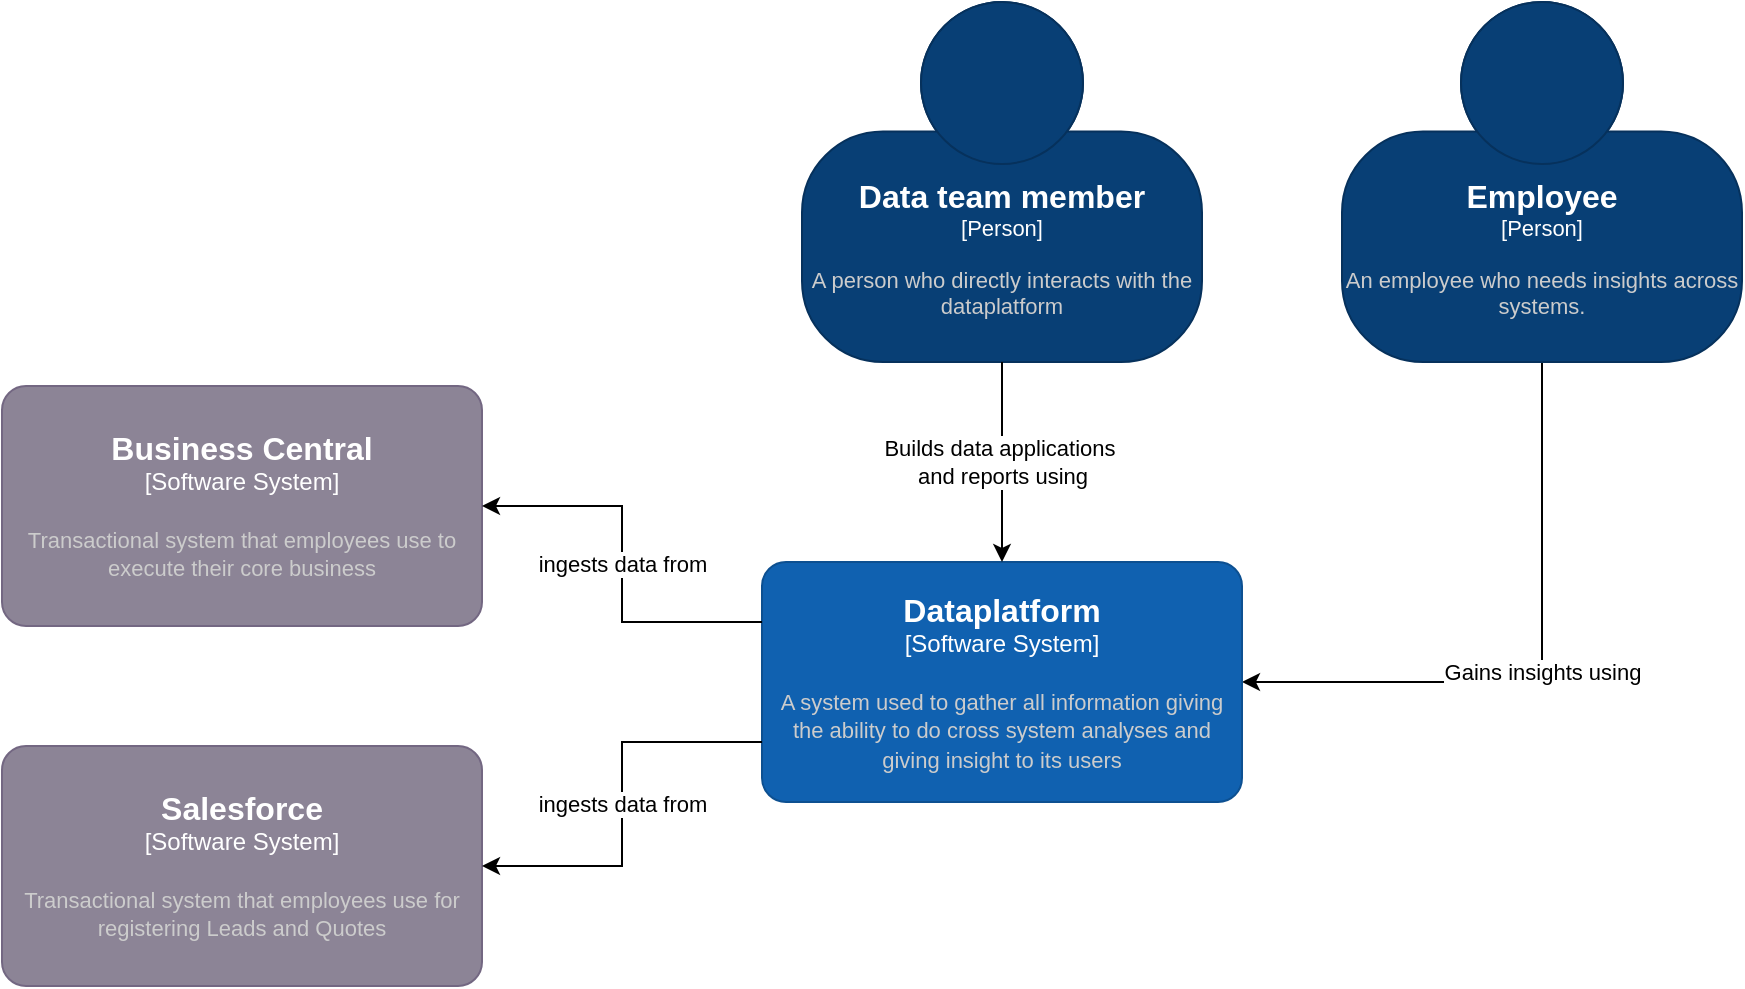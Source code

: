<mxfile version="24.1.0" type="device" pages="3">
  <diagram name="1. System Context" id="82afhkPrAhavD8Htn9-Q">
    <mxGraphModel dx="3335" dy="1220" grid="0" gridSize="10" guides="1" tooltips="1" connect="1" arrows="1" fold="1" page="0" pageScale="1" pageWidth="1654" pageHeight="1169" math="0" shadow="0">
      <root>
        <mxCell id="3xithpPBuJb80G8rI0go-0" />
        <mxCell id="3xithpPBuJb80G8rI0go-1" parent="3xithpPBuJb80G8rI0go-0" />
        <object placeholders="1" c4Name="Data team member" c4Type="Person" c4Description="A person who directly interacts with the dataplatform" label="&lt;font style=&quot;font-size: 16px&quot;&gt;&lt;b&gt;%c4Name%&lt;/b&gt;&lt;/font&gt;&lt;div&gt;[%c4Type%]&lt;/div&gt;&lt;br&gt;&lt;div&gt;&lt;font style=&quot;font-size: 11px&quot;&gt;&lt;font color=&quot;#cccccc&quot;&gt;%c4Description%&lt;/font&gt;&lt;/div&gt;" id="pjgx-k53WX-FJ5VqhzWa-0">
          <mxCell style="html=1;fontSize=11;dashed=0;whiteSpace=wrap;fillColor=#083F75;strokeColor=#06315C;fontColor=#ffffff;shape=mxgraph.c4.person2;align=center;metaEdit=1;points=[[0.5,0,0],[1,0.5,0],[1,0.75,0],[0.75,1,0],[0.5,1,0],[0.25,1,0],[0,0.75,0],[0,0.5,0]];resizable=0;" parent="3xithpPBuJb80G8rI0go-1" vertex="1">
            <mxGeometry x="-810" y="-60" width="200" height="180" as="geometry" />
          </mxCell>
        </object>
        <mxCell id="pjgx-k53WX-FJ5VqhzWa-6" value="Gains insights using" style="edgeStyle=orthogonalEdgeStyle;rounded=0;orthogonalLoop=1;jettySize=auto;html=1;exitX=0.5;exitY=1;exitDx=0;exitDy=0;exitPerimeter=0;entryX=1;entryY=0.5;entryDx=0;entryDy=0;entryPerimeter=0;" parent="3xithpPBuJb80G8rI0go-1" source="pjgx-k53WX-FJ5VqhzWa-1" target="pjgx-k53WX-FJ5VqhzWa-2" edge="1">
          <mxGeometry relative="1" as="geometry">
            <mxPoint x="-300" y="220" as="targetPoint" />
          </mxGeometry>
        </mxCell>
        <object placeholders="1" c4Name="Employee" c4Type="Person" c4Description="An employee who needs insights across systems." label="&lt;font style=&quot;font-size: 16px&quot;&gt;&lt;b&gt;%c4Name%&lt;/b&gt;&lt;/font&gt;&lt;div&gt;[%c4Type%]&lt;/div&gt;&lt;br&gt;&lt;div&gt;&lt;font style=&quot;font-size: 11px&quot;&gt;&lt;font color=&quot;#cccccc&quot;&gt;%c4Description%&lt;/font&gt;&lt;/div&gt;" id="pjgx-k53WX-FJ5VqhzWa-1">
          <mxCell style="html=1;fontSize=11;dashed=0;whiteSpace=wrap;fillColor=#083F75;strokeColor=#06315C;fontColor=#ffffff;shape=mxgraph.c4.person2;align=center;metaEdit=1;points=[[0.5,0,0],[1,0.5,0],[1,0.75,0],[0.75,1,0],[0.5,1,0],[0.25,1,0],[0,0.75,0],[0,0.5,0]];resizable=0;" parent="3xithpPBuJb80G8rI0go-1" vertex="1">
            <mxGeometry x="-540" y="-60" width="200" height="180" as="geometry" />
          </mxCell>
        </object>
        <object placeholders="1" c4Name="Dataplatform" c4Type="Software System" c4Description="A system used to gather all information giving the ability to do cross system analyses and giving insight to its users" label="&lt;font style=&quot;font-size: 16px&quot;&gt;&lt;b&gt;%c4Name%&lt;/b&gt;&lt;/font&gt;&lt;div&gt;[%c4Type%]&lt;/div&gt;&lt;br&gt;&lt;div&gt;&lt;font style=&quot;font-size: 11px&quot;&gt;&lt;font color=&quot;#cccccc&quot;&gt;%c4Description%&lt;/font&gt;&lt;/div&gt;" link="data:page/id,b_8zdRo-_9oorVSuRyvx" id="pjgx-k53WX-FJ5VqhzWa-2">
          <mxCell style="rounded=1;whiteSpace=wrap;html=1;labelBackgroundColor=none;fillColor=#1061B0;fontColor=#ffffff;align=center;arcSize=10;strokeColor=#0D5091;metaEdit=1;resizable=0;points=[[0.25,0,0],[0.5,0,0],[0.75,0,0],[1,0.25,0],[1,0.5,0],[1,0.75,0],[0.75,1,0],[0.5,1,0],[0.25,1,0],[0,0.75,0],[0,0.5,0],[0,0.25,0]];" parent="3xithpPBuJb80G8rI0go-1" vertex="1">
            <mxGeometry x="-830" y="220" width="240" height="120" as="geometry" />
          </mxCell>
        </object>
        <mxCell id="pjgx-k53WX-FJ5VqhzWa-3" value="Builds data applications&amp;nbsp;&lt;div&gt;and reports using&lt;/div&gt;" style="edgeStyle=orthogonalEdgeStyle;rounded=0;orthogonalLoop=1;jettySize=auto;html=1;exitX=0.5;exitY=1;exitDx=0;exitDy=0;exitPerimeter=0;entryX=0.5;entryY=0;entryDx=0;entryDy=0;entryPerimeter=0;" parent="3xithpPBuJb80G8rI0go-1" source="pjgx-k53WX-FJ5VqhzWa-0" target="pjgx-k53WX-FJ5VqhzWa-2" edge="1">
          <mxGeometry relative="1" as="geometry" />
        </mxCell>
        <object placeholders="1" c4Name="Business Central" c4Type="Software System" c4Description="Transactional system that employees use to execute their core business" label="&lt;font style=&quot;font-size: 16px&quot;&gt;&lt;b&gt;%c4Name%&lt;/b&gt;&lt;/font&gt;&lt;div&gt;[%c4Type%]&lt;/div&gt;&lt;br&gt;&lt;div&gt;&lt;font style=&quot;font-size: 11px&quot;&gt;&lt;font color=&quot;#cccccc&quot;&gt;%c4Description%&lt;/font&gt;&lt;/div&gt;" id="pjgx-k53WX-FJ5VqhzWa-10">
          <mxCell style="rounded=1;whiteSpace=wrap;html=1;labelBackgroundColor=none;fillColor=#8C8496;fontColor=#ffffff;align=center;arcSize=10;strokeColor=#736782;metaEdit=1;resizable=0;points=[[0.25,0,0],[0.5,0,0],[0.75,0,0],[1,0.25,0],[1,0.5,0],[1,0.75,0],[0.75,1,0],[0.5,1,0],[0.25,1,0],[0,0.75,0],[0,0.5,0],[0,0.25,0]];" parent="3xithpPBuJb80G8rI0go-1" vertex="1">
            <mxGeometry x="-1210" y="132" width="240" height="120" as="geometry" />
          </mxCell>
        </object>
        <mxCell id="pjgx-k53WX-FJ5VqhzWa-11" value="ingests data from" style="edgeStyle=orthogonalEdgeStyle;rounded=0;orthogonalLoop=1;jettySize=auto;html=1;exitX=0;exitY=0.25;exitDx=0;exitDy=0;exitPerimeter=0;entryX=1;entryY=0.5;entryDx=0;entryDy=0;entryPerimeter=0;" parent="3xithpPBuJb80G8rI0go-1" source="pjgx-k53WX-FJ5VqhzWa-2" target="pjgx-k53WX-FJ5VqhzWa-10" edge="1">
          <mxGeometry relative="1" as="geometry" />
        </mxCell>
        <object placeholders="1" c4Name="Salesforce" c4Type="Software System" c4Description="Transactional system that employees use for registering Leads and Quotes" label="&lt;font style=&quot;font-size: 16px&quot;&gt;&lt;b&gt;%c4Name%&lt;/b&gt;&lt;/font&gt;&lt;div&gt;[%c4Type%]&lt;/div&gt;&lt;br&gt;&lt;div&gt;&lt;font style=&quot;font-size: 11px&quot;&gt;&lt;font color=&quot;#cccccc&quot;&gt;%c4Description%&lt;/font&gt;&lt;/div&gt;" id="pjgx-k53WX-FJ5VqhzWa-12">
          <mxCell style="rounded=1;whiteSpace=wrap;html=1;labelBackgroundColor=none;fillColor=#8C8496;fontColor=#ffffff;align=center;arcSize=10;strokeColor=#736782;metaEdit=1;resizable=0;points=[[0.25,0,0],[0.5,0,0],[0.75,0,0],[1,0.25,0],[1,0.5,0],[1,0.75,0],[0.75,1,0],[0.5,1,0],[0.25,1,0],[0,0.75,0],[0,0.5,0],[0,0.25,0]];" parent="3xithpPBuJb80G8rI0go-1" vertex="1">
            <mxGeometry x="-1210" y="312" width="240" height="120" as="geometry" />
          </mxCell>
        </object>
        <mxCell id="pjgx-k53WX-FJ5VqhzWa-13" value="ingests data from" style="edgeStyle=orthogonalEdgeStyle;rounded=0;orthogonalLoop=1;jettySize=auto;html=1;exitX=0;exitY=0.75;exitDx=0;exitDy=0;exitPerimeter=0;entryX=1;entryY=0.5;entryDx=0;entryDy=0;entryPerimeter=0;" parent="3xithpPBuJb80G8rI0go-1" source="pjgx-k53WX-FJ5VqhzWa-2" target="pjgx-k53WX-FJ5VqhzWa-12" edge="1">
          <mxGeometry relative="1" as="geometry" />
        </mxCell>
      </root>
    </mxGraphModel>
  </diagram>
  <diagram id="b_8zdRo-_9oorVSuRyvx" name="1.1 Dataplatform">
    <mxGraphModel dx="3335" dy="1220" grid="0" gridSize="10" guides="1" tooltips="1" connect="1" arrows="1" fold="1" page="0" pageScale="1" pageWidth="850" pageHeight="1100" math="0" shadow="0">
      <root>
        <mxCell id="0" />
        <mxCell id="1" parent="0" />
        <object placeholders="1" c4Name="Data team member" c4Type="Person" c4Description="A person who directly interacts with the dataplatform" label="&lt;font style=&quot;font-size: 16px&quot;&gt;&lt;b&gt;%c4Name%&lt;/b&gt;&lt;/font&gt;&lt;div&gt;[%c4Type%]&lt;/div&gt;&lt;br&gt;&lt;div&gt;&lt;font style=&quot;font-size: 11px&quot;&gt;&lt;font color=&quot;#cccccc&quot;&gt;%c4Description%&lt;/font&gt;&lt;/div&gt;" id="UjVb8suqpX38vf0KlMQp-1">
          <mxCell style="html=1;fontSize=11;dashed=0;whiteSpace=wrap;fillColor=#083F75;strokeColor=#06315C;fontColor=#ffffff;shape=mxgraph.c4.person2;align=center;metaEdit=1;points=[[0.5,0,0],[1,0.5,0],[1,0.75,0],[0.75,1,0],[0.5,1,0],[0.25,1,0],[0,0.75,0],[0,0.5,0]];resizable=0;" parent="1" vertex="1">
            <mxGeometry x="-804" y="-287" width="200" height="180" as="geometry" />
          </mxCell>
        </object>
        <mxCell id="UjVb8suqpX38vf0KlMQp-2" value="Gains insights using" style="edgeStyle=orthogonalEdgeStyle;rounded=0;orthogonalLoop=1;jettySize=auto;html=1;exitX=0.5;exitY=1;exitDx=0;exitDy=0;exitPerimeter=0;" parent="1" source="UjVb8suqpX38vf0KlMQp-3" target="UjVb8suqpX38vf0KlMQp-6" edge="1">
          <mxGeometry relative="1" as="geometry" />
        </mxCell>
        <object placeholders="1" c4Name="Employee" c4Type="Person" c4Description="An employee of who needs insight across systems." label="&lt;font style=&quot;font-size: 16px&quot;&gt;&lt;b&gt;%c4Name%&lt;/b&gt;&lt;/font&gt;&lt;div&gt;[%c4Type%]&lt;/div&gt;&lt;br&gt;&lt;div&gt;&lt;font style=&quot;font-size: 11px&quot;&gt;&lt;font color=&quot;#cccccc&quot;&gt;%c4Description%&lt;/font&gt;&lt;/div&gt;" id="UjVb8suqpX38vf0KlMQp-3">
          <mxCell style="html=1;fontSize=11;dashed=0;whiteSpace=wrap;fillColor=#083F75;strokeColor=#06315C;fontColor=#ffffff;shape=mxgraph.c4.person2;align=center;metaEdit=1;points=[[0.5,0,0],[1,0.5,0],[1,0.75,0],[0.75,1,0],[0.5,1,0],[0.25,1,0],[0,0.75,0],[0,0.5,0]];resizable=0;" parent="1" vertex="1">
            <mxGeometry x="-394" y="-287" width="200" height="180" as="geometry" />
          </mxCell>
        </object>
        <object placeholders="1" c4Name="Azure Databricks" c4Type="Azure Service" c4Description="Stores all information from all different systems" label="&lt;font style=&quot;font-size: 16px&quot;&gt;&lt;b&gt;%c4Name%&lt;/b&gt;&lt;/font&gt;&lt;div&gt;[%c4Type%]&lt;/div&gt;&lt;br&gt;&lt;div&gt;&lt;font style=&quot;font-size: 11px&quot;&gt;&lt;font color=&quot;#cccccc&quot;&gt;%c4Description%&lt;/font&gt;&lt;/div&gt;" link="data:page/id,8fPcwAhXOKLgubEtsbBD" id="UjVb8suqpX38vf0KlMQp-4">
          <mxCell style="rounded=1;whiteSpace=wrap;html=1;labelBackgroundColor=none;fillColor=#1061B0;fontColor=#ffffff;align=center;arcSize=10;strokeColor=#0D5091;metaEdit=1;resizable=0;points=[[0.25,0,0],[0.5,0,0],[0.75,0,0],[1,0.25,0],[1,0.5,0],[1,0.75,0],[0.75,1,0],[0.5,1,0],[0.25,1,0],[0,0.75,0],[0,0.5,0],[0,0.25,0]];" parent="1" vertex="1">
            <mxGeometry x="-824" y="-7" width="240" height="120" as="geometry" />
          </mxCell>
        </object>
        <mxCell id="UjVb8suqpX38vf0KlMQp-5" value="Builds data applications&amp;nbsp;&lt;div&gt;and reports using&lt;/div&gt;" style="edgeStyle=orthogonalEdgeStyle;rounded=0;orthogonalLoop=1;jettySize=auto;html=1;exitX=0.5;exitY=1;exitDx=0;exitDy=0;exitPerimeter=0;entryX=0.5;entryY=0;entryDx=0;entryDy=0;entryPerimeter=0;" parent="1" source="UjVb8suqpX38vf0KlMQp-1" target="UjVb8suqpX38vf0KlMQp-4" edge="1">
          <mxGeometry relative="1" as="geometry" />
        </mxCell>
        <object placeholders="1" c4Name="Power BI Service" c4Type="Azure Service" c4Description="Allowes employees to view reports" label="&lt;font style=&quot;font-size: 16px&quot;&gt;&lt;b&gt;%c4Name%&lt;/b&gt;&lt;/font&gt;&lt;div&gt;[%c4Type%]&lt;/div&gt;&lt;br&gt;&lt;div&gt;&lt;font style=&quot;font-size: 11px&quot;&gt;&lt;font color=&quot;#cccccc&quot;&gt;%c4Description%&lt;/font&gt;&lt;/div&gt;" id="UjVb8suqpX38vf0KlMQp-6">
          <mxCell style="rounded=1;whiteSpace=wrap;html=1;labelBackgroundColor=none;fillColor=#1061B0;fontColor=#ffffff;align=center;arcSize=10;strokeColor=#0D5091;metaEdit=1;resizable=0;points=[[0.25,0,0],[0.5,0,0],[0.75,0,0],[1,0.25,0],[1,0.5,0],[1,0.75,0],[0.75,1,0],[0.5,1,0],[0.25,1,0],[0,0.75,0],[0,0.5,0],[0,0.25,0]];verticalAlign=middle;fontFamily=Helvetica;fontSize=12;" parent="1" vertex="1">
            <mxGeometry x="-414" y="-7" width="240" height="120" as="geometry" />
          </mxCell>
        </object>
        <mxCell id="UjVb8suqpX38vf0KlMQp-7" value="fetches data from" style="edgeStyle=orthogonalEdgeStyle;rounded=0;orthogonalLoop=1;jettySize=auto;html=1;exitX=0;exitY=0.5;exitDx=0;exitDy=0;exitPerimeter=0;entryX=1;entryY=0.5;entryDx=0;entryDy=0;entryPerimeter=0;" parent="1" source="UjVb8suqpX38vf0KlMQp-6" target="UjVb8suqpX38vf0KlMQp-4" edge="1">
          <mxGeometry relative="1" as="geometry" />
        </mxCell>
        <mxCell id="UjVb8suqpX38vf0KlMQp-9" value="data is stored in" style="edgeStyle=orthogonalEdgeStyle;rounded=0;orthogonalLoop=1;jettySize=auto;html=1;exitX=0.5;exitY=1;exitDx=0;exitDy=0;exitPerimeter=0;entryX=0.5;entryY=0;entryDx=0;entryDy=0;entryPerimeter=0;" parent="1" source="UjVb8suqpX38vf0KlMQp-4" edge="1">
          <mxGeometry relative="1" as="geometry">
            <mxPoint x="-704" y="203" as="targetPoint" />
          </mxGeometry>
        </mxCell>
        <object placeholders="1" c4Name="4PS" c4Type="Software System" c4Description="Transactional system that employees use to execute their core business" label="&lt;font style=&quot;font-size: 16px&quot;&gt;&lt;b&gt;%c4Name%&lt;/b&gt;&lt;/font&gt;&lt;div&gt;[%c4Type%]&lt;/div&gt;&lt;br&gt;&lt;div&gt;&lt;font style=&quot;font-size: 11px&quot;&gt;&lt;font color=&quot;#cccccc&quot;&gt;%c4Description%&lt;/font&gt;&lt;/div&gt;" id="UjVb8suqpX38vf0KlMQp-10">
          <mxCell style="rounded=1;whiteSpace=wrap;html=1;labelBackgroundColor=none;fillColor=#8C8496;fontColor=#ffffff;align=center;arcSize=10;strokeColor=#736782;metaEdit=1;resizable=0;points=[[0.25,0,0],[0.5,0,0],[0.75,0,0],[1,0.25,0],[1,0.5,0],[1,0.75,0],[0.75,1,0],[0.5,1,0],[0.25,1,0],[0,0.75,0],[0,0.5,0],[0,0.25,0]];" parent="1" vertex="1">
            <mxGeometry x="-1204" y="-95" width="240" height="120" as="geometry" />
          </mxCell>
        </object>
        <mxCell id="UjVb8suqpX38vf0KlMQp-11" value="ingests data from" style="edgeStyle=orthogonalEdgeStyle;rounded=0;orthogonalLoop=1;jettySize=auto;html=1;exitX=0;exitY=0.25;exitDx=0;exitDy=0;exitPerimeter=0;entryX=1;entryY=0.5;entryDx=0;entryDy=0;entryPerimeter=0;" parent="1" source="UjVb8suqpX38vf0KlMQp-4" target="UjVb8suqpX38vf0KlMQp-10" edge="1">
          <mxGeometry relative="1" as="geometry" />
        </mxCell>
        <object placeholders="1" c4Name="Clixz" c4Type="Software System" c4Description="Transactional system that employees use for registering leads and quotes" label="&lt;font style=&quot;font-size: 16px&quot;&gt;&lt;b&gt;%c4Name%&lt;/b&gt;&lt;/font&gt;&lt;div&gt;[%c4Type%]&lt;/div&gt;&lt;br&gt;&lt;div&gt;&lt;font style=&quot;font-size: 11px&quot;&gt;&lt;font color=&quot;#cccccc&quot;&gt;%c4Description%&lt;/font&gt;&lt;/div&gt;" id="UjVb8suqpX38vf0KlMQp-12">
          <mxCell style="rounded=1;whiteSpace=wrap;html=1;labelBackgroundColor=none;fillColor=#8C8496;fontColor=#ffffff;align=center;arcSize=10;strokeColor=#736782;metaEdit=1;resizable=0;points=[[0.25,0,0],[0.5,0,0],[0.75,0,0],[1,0.25,0],[1,0.5,0],[1,0.75,0],[0.75,1,0],[0.5,1,0],[0.25,1,0],[0,0.75,0],[0,0.5,0],[0,0.25,0]];" parent="1" vertex="1">
            <mxGeometry x="-1204" y="85" width="240" height="120" as="geometry" />
          </mxCell>
        </object>
        <mxCell id="UjVb8suqpX38vf0KlMQp-13" value="ingests data from" style="edgeStyle=orthogonalEdgeStyle;rounded=0;orthogonalLoop=1;jettySize=auto;html=1;exitX=0;exitY=0.75;exitDx=0;exitDy=0;exitPerimeter=0;entryX=1;entryY=0.5;entryDx=0;entryDy=0;entryPerimeter=0;" parent="1" source="UjVb8suqpX38vf0KlMQp-4" target="UjVb8suqpX38vf0KlMQp-12" edge="1">
          <mxGeometry relative="1" as="geometry" />
        </mxCell>
        <object placeholders="1" c4Name="Dataplatform" c4Type="SystemScopeBoundary" c4Application="Software System" label="&lt;font style=&quot;font-size: 16px&quot;&gt;&lt;b&gt;&lt;div style=&quot;text-align: left&quot;&gt;%c4Name%&lt;/div&gt;&lt;/b&gt;&lt;/font&gt;&lt;div style=&quot;text-align: left&quot;&gt;[%c4Application%]&lt;/div&gt;" id="XGxM8EFX-uFvKjaOF85T-1">
          <mxCell style="rounded=1;fontSize=11;whiteSpace=wrap;html=1;dashed=1;arcSize=20;fillColor=none;strokeColor=#666666;fontColor=#333333;labelBackgroundColor=none;align=left;verticalAlign=bottom;labelBorderColor=none;spacingTop=0;spacing=10;dashPattern=8 4;metaEdit=1;rotatable=0;perimeter=rectanglePerimeter;noLabel=0;labelPadding=0;allowArrows=0;connectable=0;expand=0;recursiveResize=0;editable=1;pointerEvents=0;absoluteArcSize=1;points=[[0.25,0,0],[0.5,0,0],[0.75,0,0],[1,0.25,0],[1,0.5,0],[1,0.75,0],[0.75,1,0],[0.5,1,0],[0.25,1,0],[0,0.75,0],[0,0.5,0],[0,0.25,0]];" parent="1" vertex="1">
            <mxGeometry x="-844" y="-30" width="694" height="407" as="geometry" />
          </mxCell>
        </object>
        <mxCell id="eLLfGbnIvmWWDDjAJtEr-2" value="" style="edgeStyle=orthogonalEdgeStyle;rounded=0;orthogonalLoop=1;jettySize=auto;html=1;" parent="1" source="eLLfGbnIvmWWDDjAJtEr-1" target="UjVb8suqpX38vf0KlMQp-4" edge="1">
          <mxGeometry relative="1" as="geometry" />
        </mxCell>
        <object placeholders="1" c4Type="Blob storage" c4Container="Container" c4Technology="Azure Data Lake Storage" c4Description="An external storage system where data is stored in blocks" label="&lt;font style=&quot;font-size: 16px&quot;&gt;&lt;b&gt;%c4Type%&lt;/b&gt;&lt;/font&gt;&lt;div&gt;[%c4Container%:&amp;nbsp;%c4Technology%]&lt;/div&gt;&lt;br&gt;&lt;div&gt;&lt;font style=&quot;font-size: 11px&quot;&gt;&lt;font color=&quot;#E6E6E6&quot;&gt;%c4Description%&lt;/font&gt;&lt;/div&gt;" id="eLLfGbnIvmWWDDjAJtEr-1">
          <mxCell style="shape=cylinder3;size=15;whiteSpace=wrap;html=1;boundedLbl=1;rounded=0;labelBackgroundColor=none;fillColor=#23A2D9;fontSize=12;fontColor=#ffffff;align=center;strokeColor=#0E7DAD;metaEdit=1;points=[[0.5,0,0],[1,0.25,0],[1,0.5,0],[1,0.75,0],[0.5,1,0],[0,0.75,0],[0,0.5,0],[0,0.25,0]];resizable=0;" parent="1" vertex="1">
            <mxGeometry x="-824" y="202" width="240" height="120" as="geometry" />
          </mxCell>
        </object>
      </root>
    </mxGraphModel>
  </diagram>
  <diagram id="8fPcwAhXOKLgubEtsbBD" name="1.1.1 Azure Databricks">
    <mxGraphModel dx="2535" dy="1220" grid="0" gridSize="10" guides="1" tooltips="1" connect="1" arrows="1" fold="1" page="0" pageScale="1" pageWidth="850" pageHeight="1100" math="0" shadow="0">
      <root>
        <mxCell id="0" />
        <mxCell id="1" parent="0" />
        <object placeholders="1" c4Name="Azure Databricks" c4Type="ContainerScopeBoundary" c4Application="Container" label="&lt;font style=&quot;font-size: 16px&quot;&gt;&lt;b&gt;&lt;div style=&quot;text-align: left&quot;&gt;%c4Name%&lt;/div&gt;&lt;/b&gt;&lt;/font&gt;&lt;div style=&quot;text-align: left&quot;&gt;[%c4Application%]&lt;/div&gt;" id="QiIsVzR8LF73ZGdP0Uq0-1">
          <mxCell style="rounded=1;fontSize=11;whiteSpace=wrap;html=1;dashed=1;arcSize=20;fillColor=none;strokeColor=#666666;fontColor=#333333;labelBackgroundColor=none;align=left;verticalAlign=bottom;labelBorderColor=none;spacingTop=0;spacing=10;dashPattern=8 4;metaEdit=1;rotatable=0;perimeter=rectanglePerimeter;noLabel=0;labelPadding=0;allowArrows=0;connectable=0;expand=0;recursiveResize=0;editable=1;pointerEvents=0;absoluteArcSize=1;points=[[0.25,0,0],[0.5,0,0],[0.75,0,0],[1,0.25,0],[1,0.5,0],[1,0.75,0],[0.75,1,0],[0.5,1,0],[0.25,1,0],[0,0.75,0],[0,0.5,0],[0,0.25,0]];" parent="1" vertex="1">
            <mxGeometry x="-125" y="-93" width="686" height="533" as="geometry" />
          </mxCell>
        </object>
        <mxCell id="HdFtJeD8TB1GdgntIIoF-2" value="executes queries against&lt;div&gt;[JDBC]&lt;/div&gt;" style="edgeStyle=orthogonalEdgeStyle;rounded=0;orthogonalLoop=1;jettySize=auto;html=1;exitX=1;exitY=0.5;exitDx=0;exitDy=0;exitPerimeter=0;dashed=1;dashPattern=12 12;" parent="1" source="QiIsVzR8LF73ZGdP0Uq0-2" target="HdFtJeD8TB1GdgntIIoF-1" edge="1">
          <mxGeometry relative="1" as="geometry" />
        </mxCell>
        <object placeholders="1" c4Name="Ingest BC" c4Type="Workflow" c4Technology="Notebook" c4Description="Ingests all required source data from 4PS and storing this in the dataplatform" label="&lt;font style=&quot;font-size: 16px&quot;&gt;&lt;b&gt;%c4Name%&lt;/b&gt;&lt;/font&gt;&lt;div&gt;[%c4Type%: %c4Technology%]&lt;/div&gt;&lt;br&gt;&lt;div&gt;&lt;font style=&quot;font-size: 11px&quot;&gt;%c4Description%&lt;/font&gt;&lt;/div&gt;" id="QiIsVzR8LF73ZGdP0Uq0-2">
          <mxCell style="rounded=1;whiteSpace=wrap;html=1;labelBackgroundColor=none;fillColor=#63BEF2;fontColor=#ffffff;align=center;arcSize=6;strokeColor=#2086C9;metaEdit=1;resizable=0;points=[[0.25,0,0],[0.5,0,0],[0.75,0,0],[1,0.25,0],[1,0.5,0],[1,0.75,0],[0.75,1,0],[0.5,1,0],[0.25,1,0],[0,0.75,0],[0,0.5,0],[0,0.25,0]];" parent="1" vertex="1">
            <mxGeometry x="274" y="264" width="240" height="120" as="geometry" />
          </mxCell>
        </object>
        <object placeholders="1" c4Name="Business Central" c4Type="Software System" c4Description="Transactional system that employees use to execute their core business" label="&lt;font style=&quot;font-size: 16px&quot;&gt;&lt;b&gt;%c4Name%&lt;/b&gt;&lt;/font&gt;&lt;div&gt;[%c4Type%]&lt;/div&gt;&lt;br&gt;&lt;div&gt;&lt;font style=&quot;font-size: 11px&quot;&gt;&lt;font color=&quot;#cccccc&quot;&gt;%c4Description%&lt;/font&gt;&lt;/div&gt;" id="HdFtJeD8TB1GdgntIIoF-1">
          <mxCell style="rounded=1;whiteSpace=wrap;html=1;labelBackgroundColor=none;fillColor=#8C8496;fontColor=#ffffff;align=center;arcSize=10;strokeColor=#736782;metaEdit=1;resizable=0;points=[[0.25,0,0],[0.5,0,0],[0.75,0,0],[1,0.25,0],[1,0.5,0],[1,0.75,0],[0.75,1,0],[0.5,1,0],[0.25,1,0],[0,0.75,0],[0,0.5,0],[0,0.25,0]];" parent="1" vertex="1">
            <mxGeometry x="670" y="264" width="240" height="120" as="geometry" />
          </mxCell>
        </object>
        <object placeholders="1" c4Type="Blob storage" c4Container="Container" c4Technology="Azure Data Lake Storage" c4Description="An external storage system where data is stored in blocks" label="&lt;font style=&quot;font-size: 16px&quot;&gt;&lt;b&gt;%c4Type%&lt;/b&gt;&lt;/font&gt;&lt;div&gt;[%c4Container%:&amp;nbsp;%c4Technology%]&lt;/div&gt;&lt;br&gt;&lt;div&gt;&lt;font style=&quot;font-size: 11px&quot;&gt;&lt;font color=&quot;#E6E6E6&quot;&gt;%c4Description%&lt;/font&gt;&lt;/div&gt;" id="YiRK0a7k4xGT6tiEbLXl-1">
          <mxCell style="shape=cylinder3;size=15;whiteSpace=wrap;html=1;boundedLbl=1;rounded=0;labelBackgroundColor=none;fillColor=#23A2D9;fontSize=12;fontColor=#ffffff;align=center;strokeColor=#0E7DAD;metaEdit=1;points=[[0.5,0,0],[1,0.25,0],[1,0.5,0],[1,0.75,0],[0.5,1,0],[0,0.75,0],[0,0.5,0],[0,0.25,0]];resizable=0;" parent="1" vertex="1">
            <mxGeometry x="274" y="493" width="240" height="120" as="geometry" />
          </mxCell>
        </object>
        <mxCell id="YiRK0a7k4xGT6tiEbLXl-2" value="stores the data in" style="edgeStyle=orthogonalEdgeStyle;rounded=0;orthogonalLoop=1;jettySize=auto;html=1;exitX=0.5;exitY=1;exitDx=0;exitDy=0;exitPerimeter=0;entryX=0.5;entryY=0;entryDx=0;entryDy=0;entryPerimeter=0;" parent="1" source="QiIsVzR8LF73ZGdP0Uq0-2" target="YiRK0a7k4xGT6tiEbLXl-1" edge="1">
          <mxGeometry relative="1" as="geometry" />
        </mxCell>
        <object placeholders="1" c4Name="Bronze Data Model" c4Type="Component" c4Technology="SQL" c4Description="Reflection of the raw source data" label="&lt;font style=&quot;font-size: 16px&quot;&gt;&lt;b&gt;%c4Name%&lt;/b&gt;&lt;/font&gt;&lt;div&gt;[%c4Type%: %c4Technology%]&lt;/div&gt;&lt;br&gt;&lt;div&gt;&lt;font style=&quot;font-size: 11px&quot;&gt;%c4Description%&lt;/font&gt;&lt;/div&gt;" id="YiRK0a7k4xGT6tiEbLXl-5">
          <mxCell style="rounded=1;whiteSpace=wrap;html=1;labelBackgroundColor=none;fillColor=#63BEF2;fontColor=#ffffff;align=center;arcSize=6;strokeColor=#2086C9;metaEdit=1;resizable=0;points=[[0.25,0,0],[0.5,0,0],[0.75,0,0],[1,0.25,0],[1,0.5,0],[1,0.75,0],[0.75,1,0],[0.5,1,0],[0.25,1,0],[0,0.75,0],[0,0.5,0],[0,0.25,0]];" parent="1" vertex="1">
            <mxGeometry x="-53" y="264" width="240" height="120" as="geometry" />
          </mxCell>
        </object>
        <mxCell id="YiRK0a7k4xGT6tiEbLXl-6" value="reads data from" style="edgeStyle=orthogonalEdgeStyle;rounded=0;orthogonalLoop=1;jettySize=auto;html=1;exitX=0.5;exitY=1;exitDx=0;exitDy=0;exitPerimeter=0;entryX=0;entryY=0.5;entryDx=0;entryDy=0;entryPerimeter=0;" parent="1" source="YiRK0a7k4xGT6tiEbLXl-5" target="YiRK0a7k4xGT6tiEbLXl-1" edge="1">
          <mxGeometry relative="1" as="geometry" />
        </mxCell>
        <mxCell id="YiRK0a7k4xGT6tiEbLXl-8" value="uses" style="edgeStyle=orthogonalEdgeStyle;rounded=0;orthogonalLoop=1;jettySize=auto;html=1;exitX=0.5;exitY=1;exitDx=0;exitDy=0;exitPerimeter=0;" parent="1" source="YiRK0a7k4xGT6tiEbLXl-7" edge="1">
          <mxGeometry relative="1" as="geometry">
            <mxPoint x="67" y="263" as="targetPoint" />
          </mxGeometry>
        </mxCell>
        <object placeholders="1" c4Name="Silver Data Model" c4Type="Component" c4Technology="SQL" c4Description="A company specific datamodel to reflect the company&#39;s business" label="&lt;font style=&quot;font-size: 16px&quot;&gt;&lt;b&gt;%c4Name%&lt;/b&gt;&lt;/font&gt;&lt;div&gt;[%c4Type%: %c4Technology%]&lt;/div&gt;&lt;br&gt;&lt;div&gt;&lt;font style=&quot;font-size: 11px&quot;&gt;%c4Description%&lt;/font&gt;&lt;/div&gt;" id="YiRK0a7k4xGT6tiEbLXl-7">
          <mxCell style="rounded=1;whiteSpace=wrap;html=1;labelBackgroundColor=none;fillColor=#63BEF2;fontColor=#ffffff;align=center;arcSize=6;strokeColor=#2086C9;metaEdit=1;resizable=0;points=[[0.25,0,0],[0.5,0,0],[0.75,0,0],[1,0.25,0],[1,0.5,0],[1,0.75,0],[0.75,1,0],[0.5,1,0],[0.25,1,0],[0,0.75,0],[0,0.5,0],[0,0.25,0]];" parent="1" vertex="1">
            <mxGeometry x="-53" y="100" width="240" height="120" as="geometry" />
          </mxCell>
        </object>
        <object placeholders="1" c4Name="Gold Data Model" c4Type="Component" c4Technology="SQL" c4Description="A data model used to build reports on." label="&lt;font style=&quot;font-size: 16px&quot;&gt;&lt;b&gt;%c4Name%&lt;/b&gt;&lt;/font&gt;&lt;div&gt;[%c4Type%: %c4Technology%]&lt;/div&gt;&lt;br&gt;&lt;div&gt;&lt;font style=&quot;font-size: 11px&quot;&gt;%c4Description%&lt;/font&gt;&lt;/div&gt;" id="YiRK0a7k4xGT6tiEbLXl-10">
          <mxCell style="rounded=1;whiteSpace=wrap;html=1;labelBackgroundColor=none;fillColor=#63BEF2;fontColor=#ffffff;align=center;arcSize=6;strokeColor=#2086C9;metaEdit=1;resizable=0;points=[[0.25,0,0],[0.5,0,0],[0.75,0,0],[1,0.25,0],[1,0.5,0],[1,0.75,0],[0.75,1,0],[0.5,1,0],[0.25,1,0],[0,0.75,0],[0,0.5,0],[0,0.25,0]];" parent="1" vertex="1">
            <mxGeometry x="-53" y="-59" width="240" height="120" as="geometry" />
          </mxCell>
        </object>
        <mxCell id="YiRK0a7k4xGT6tiEbLXl-11" value="uses" style="edgeStyle=orthogonalEdgeStyle;rounded=0;orthogonalLoop=1;jettySize=auto;html=1;exitX=0.5;exitY=1;exitDx=0;exitDy=0;exitPerimeter=0;entryX=0.5;entryY=0;entryDx=0;entryDy=0;entryPerimeter=0;" parent="1" source="YiRK0a7k4xGT6tiEbLXl-10" target="YiRK0a7k4xGT6tiEbLXl-7" edge="1">
          <mxGeometry relative="1" as="geometry" />
        </mxCell>
        <object placeholders="1" c4Name="Power BI Service" c4Type="Azure Service" c4Description="Allowes employees to view reports" label="&lt;font style=&quot;font-size: 16px&quot;&gt;&lt;b&gt;%c4Name%&lt;/b&gt;&lt;/font&gt;&lt;div&gt;[%c4Type%]&lt;/div&gt;&lt;br&gt;&lt;div&gt;&lt;font style=&quot;font-size: 11px&quot;&gt;&lt;font color=&quot;#cccccc&quot;&gt;%c4Description%&lt;/font&gt;&lt;/div&gt;" id="2oqGve9cGWoO20OGInP2-1">
          <mxCell style="rounded=1;whiteSpace=wrap;html=1;labelBackgroundColor=none;fillColor=#1061B0;fontColor=#ffffff;align=center;arcSize=10;strokeColor=#0D5091;metaEdit=1;resizable=0;points=[[0.25,0,0],[0.5,0,0],[0.75,0,0],[1,0.25,0],[1,0.5,0],[1,0.75,0],[0.75,1,0],[0.5,1,0],[0.25,1,0],[0,0.75,0],[0,0.5,0],[0,0.25,0]];verticalAlign=middle;fontFamily=Helvetica;fontSize=12;" parent="1" vertex="1">
            <mxGeometry x="-437" y="-59" width="240" height="120" as="geometry" />
          </mxCell>
        </object>
        <mxCell id="2oqGve9cGWoO20OGInP2-2" value="fetches data from" style="edgeStyle=orthogonalEdgeStyle;rounded=0;orthogonalLoop=1;jettySize=auto;html=1;exitX=1;exitY=0.5;exitDx=0;exitDy=0;exitPerimeter=0;entryX=0;entryY=0.5;entryDx=0;entryDy=0;entryPerimeter=0;" parent="1" source="2oqGve9cGWoO20OGInP2-1" target="YiRK0a7k4xGT6tiEbLXl-10" edge="1">
          <mxGeometry relative="1" as="geometry" />
        </mxCell>
        <object placeholders="1" c4Name="Build warehouse" c4Type="Workflow" c4Technology="dbt" c4Description="A dbt workflow that constructs all the data models" label="&lt;font style=&quot;font-size: 16px&quot;&gt;&lt;b&gt;%c4Name%&lt;/b&gt;&lt;/font&gt;&lt;div&gt;[%c4Type%: %c4Technology%]&lt;/div&gt;&lt;br&gt;&lt;div&gt;&lt;font style=&quot;font-size: 11px&quot;&gt;%c4Description%&lt;/font&gt;&lt;/div&gt;" id="2oqGve9cGWoO20OGInP2-3">
          <mxCell style="rounded=1;whiteSpace=wrap;html=1;labelBackgroundColor=none;fillColor=#63BEF2;fontColor=#ffffff;align=center;arcSize=6;strokeColor=#2086C9;metaEdit=1;resizable=0;points=[[0.25,0,0],[0.5,0,0],[0.75,0,0],[1,0.25,0],[1,0.5,0],[1,0.75,0],[0.75,1,0],[0.5,1,0],[0.25,1,0],[0,0.75,0],[0,0.5,0],[0,0.25,0]];" parent="1" vertex="1">
            <mxGeometry x="274" y="100" width="240" height="120" as="geometry" />
          </mxCell>
        </object>
        <mxCell id="2oqGve9cGWoO20OGInP2-4" value="builds" style="edgeStyle=orthogonalEdgeStyle;rounded=0;orthogonalLoop=1;jettySize=auto;html=1;exitX=0;exitY=0.75;exitDx=0;exitDy=0;exitPerimeter=0;entryX=1;entryY=0.5;entryDx=0;entryDy=0;entryPerimeter=0;" parent="1" source="2oqGve9cGWoO20OGInP2-3" target="YiRK0a7k4xGT6tiEbLXl-5" edge="1">
          <mxGeometry relative="1" as="geometry" />
        </mxCell>
        <mxCell id="2oqGve9cGWoO20OGInP2-5" value="builds" style="edgeStyle=orthogonalEdgeStyle;rounded=0;orthogonalLoop=1;jettySize=auto;html=1;exitX=0;exitY=0.5;exitDx=0;exitDy=0;exitPerimeter=0;entryX=1;entryY=0.5;entryDx=0;entryDy=0;entryPerimeter=0;" parent="1" source="2oqGve9cGWoO20OGInP2-3" target="YiRK0a7k4xGT6tiEbLXl-7" edge="1">
          <mxGeometry relative="1" as="geometry" />
        </mxCell>
        <mxCell id="2oqGve9cGWoO20OGInP2-6" value="builds" style="edgeStyle=orthogonalEdgeStyle;rounded=0;orthogonalLoop=1;jettySize=auto;html=1;exitX=0;exitY=0.25;exitDx=0;exitDy=0;exitPerimeter=0;entryX=1;entryY=0.5;entryDx=0;entryDy=0;entryPerimeter=0;" parent="1" source="2oqGve9cGWoO20OGInP2-3" target="YiRK0a7k4xGT6tiEbLXl-10" edge="1">
          <mxGeometry relative="1" as="geometry" />
        </mxCell>
      </root>
    </mxGraphModel>
  </diagram>
</mxfile>
